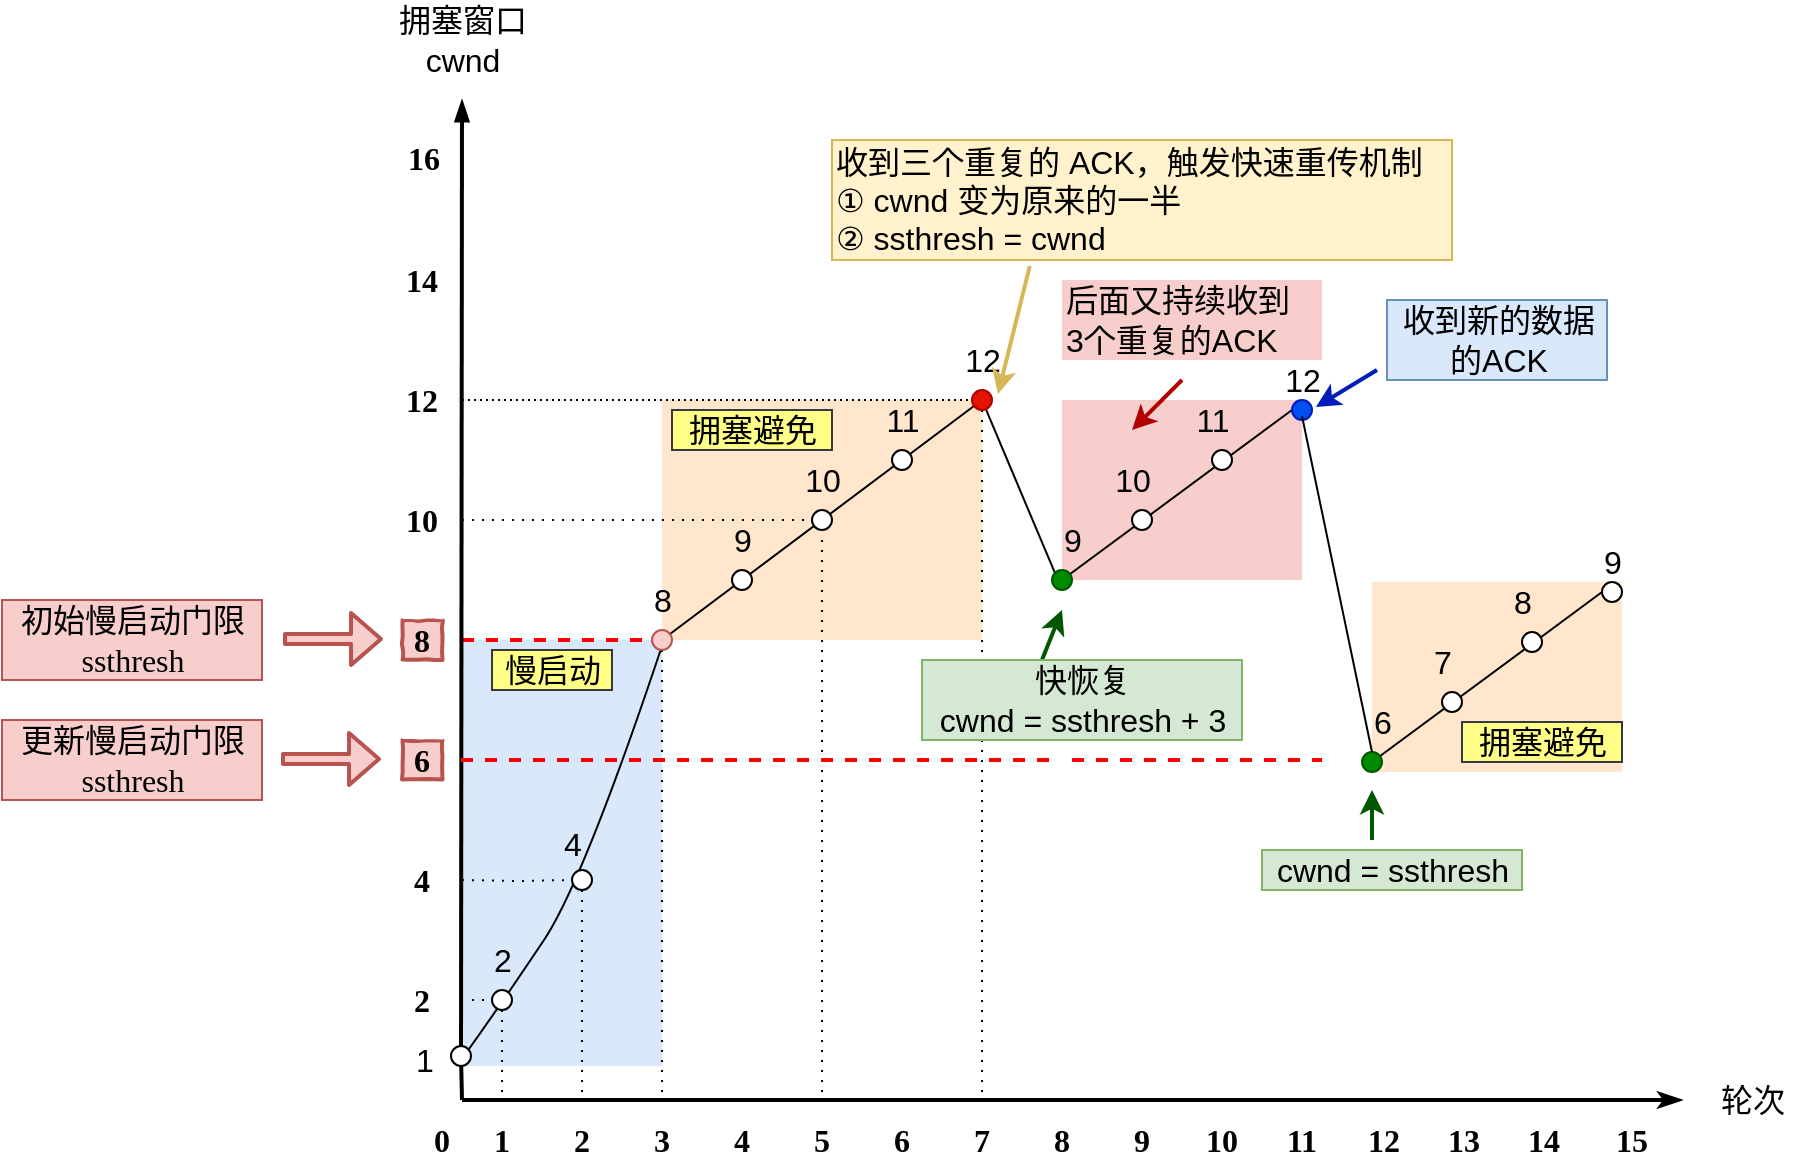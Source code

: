<mxfile version="17.4.0" type="github">
  <diagram id="6HqvTTm0dGGgTfufWupk" name="Page-1">
    <mxGraphModel dx="946" dy="698" grid="1" gridSize="10" guides="1" tooltips="1" connect="1" arrows="1" fold="1" page="1" pageScale="1" pageWidth="827" pageHeight="1169" math="0" shadow="0">
      <root>
        <mxCell id="0" />
        <mxCell id="1" parent="0" />
        <mxCell id="njbkgpjHh8RtpAubl-bF-1" value="" style="rounded=0;whiteSpace=wrap;html=1;strokeColor=none;strokeWidth=2;fillColor=#f8cecc;fontFamily=Comic Sans MS;fontSize=16;" vertex="1" parent="1">
          <mxGeometry x="980" y="1090" width="120" height="90" as="geometry" />
        </mxCell>
        <mxCell id="njbkgpjHh8RtpAubl-bF-2" value="" style="endArrow=none;html=1;fontSize=16;entryX=0.5;entryY=1;entryDx=0;entryDy=0;" edge="1" parent="1" target="njbkgpjHh8RtpAubl-bF-80">
          <mxGeometry width="50" height="50" relative="1" as="geometry">
            <mxPoint x="980" y="1180" as="sourcePoint" />
            <mxPoint x="1030" y="1130" as="targetPoint" />
          </mxGeometry>
        </mxCell>
        <mxCell id="njbkgpjHh8RtpAubl-bF-3" value="" style="rounded=0;whiteSpace=wrap;html=1;strokeColor=none;strokeWidth=2;fillColor=#ffe6cc;fontFamily=Comic Sans MS;fontSize=16;" vertex="1" parent="1">
          <mxGeometry x="780" y="1090" width="160" height="120" as="geometry" />
        </mxCell>
        <mxCell id="njbkgpjHh8RtpAubl-bF-4" value="" style="rounded=0;whiteSpace=wrap;html=1;strokeColor=none;strokeWidth=2;fillColor=#dae8fc;fontFamily=Comic Sans MS;fontSize=16;" vertex="1" parent="1">
          <mxGeometry x="680" y="1210" width="100" height="213" as="geometry" />
        </mxCell>
        <mxCell id="njbkgpjHh8RtpAubl-bF-5" style="edgeStyle=orthogonalEdgeStyle;rounded=0;orthogonalLoop=1;jettySize=auto;html=0;endArrow=none;endFill=0;strokeWidth=2;fontFamily=Comic Sans MS;fontSize=16;fontColor=#FF0000;dashed=1;strokeColor=#FF0000;" edge="1" parent="1">
          <mxGeometry relative="1" as="geometry">
            <mxPoint x="780" y="1210" as="targetPoint" />
            <mxPoint x="680" y="1210" as="sourcePoint" />
          </mxGeometry>
        </mxCell>
        <mxCell id="njbkgpjHh8RtpAubl-bF-6" value="" style="curved=1;endArrow=none;html=1;strokeWidth=1;fontSize=16;fontColor=#000000;endFill=0;" edge="1" parent="1">
          <mxGeometry width="50" height="50" relative="1" as="geometry">
            <mxPoint x="681" y="1418" as="sourcePoint" />
            <mxPoint x="781" y="1210" as="targetPoint" />
            <Array as="points">
              <mxPoint x="701" y="1390" />
              <mxPoint x="741" y="1330" />
            </Array>
          </mxGeometry>
        </mxCell>
        <mxCell id="njbkgpjHh8RtpAubl-bF-7" value="1" style="html=1;whiteSpace=wrap;comic=1;strokeWidth=2;fontFamily=Comic Sans MS;fontStyle=1;fontSize=16;fontColor=#000000;strokeColor=none;" vertex="1" parent="1">
          <mxGeometry x="680" y="1450" width="40" height="20" as="geometry" />
        </mxCell>
        <mxCell id="njbkgpjHh8RtpAubl-bF-8" value="0" style="html=1;whiteSpace=wrap;comic=1;strokeWidth=2;fontFamily=Comic Sans MS;fontStyle=1;fontSize=16;fontColor=#000000;strokeColor=none;" vertex="1" parent="1">
          <mxGeometry x="660" y="1450" width="20" height="20" as="geometry" />
        </mxCell>
        <mxCell id="njbkgpjHh8RtpAubl-bF-9" value="2" style="html=1;whiteSpace=wrap;comic=1;strokeWidth=2;fontFamily=Comic Sans MS;fontStyle=1;fontSize=16;fontColor=#000000;strokeColor=none;" vertex="1" parent="1">
          <mxGeometry x="720" y="1450" width="40" height="20" as="geometry" />
        </mxCell>
        <mxCell id="njbkgpjHh8RtpAubl-bF-10" value="3" style="html=1;whiteSpace=wrap;comic=1;strokeWidth=2;fontFamily=Comic Sans MS;fontStyle=1;fontSize=16;fontColor=#000000;strokeColor=none;" vertex="1" parent="1">
          <mxGeometry x="760" y="1450" width="40" height="20" as="geometry" />
        </mxCell>
        <mxCell id="njbkgpjHh8RtpAubl-bF-11" value="4" style="html=1;whiteSpace=wrap;comic=1;strokeWidth=2;fontFamily=Comic Sans MS;fontStyle=1;fontSize=16;fontColor=#000000;strokeColor=none;" vertex="1" parent="1">
          <mxGeometry x="800" y="1450" width="40" height="20" as="geometry" />
        </mxCell>
        <mxCell id="njbkgpjHh8RtpAubl-bF-12" value="5" style="html=1;whiteSpace=wrap;comic=1;strokeWidth=2;fontFamily=Comic Sans MS;fontStyle=1;fontSize=16;fontColor=#000000;strokeColor=none;" vertex="1" parent="1">
          <mxGeometry x="840" y="1450" width="40" height="20" as="geometry" />
        </mxCell>
        <mxCell id="njbkgpjHh8RtpAubl-bF-13" value="6" style="html=1;whiteSpace=wrap;comic=1;strokeWidth=2;fontFamily=Comic Sans MS;fontStyle=1;fontSize=16;fontColor=#000000;strokeColor=none;" vertex="1" parent="1">
          <mxGeometry x="880" y="1450" width="40" height="20" as="geometry" />
        </mxCell>
        <mxCell id="njbkgpjHh8RtpAubl-bF-14" value="" style="html=1;whiteSpace=wrap;comic=1;strokeWidth=2;fontFamily=Comic Sans MS;fontStyle=1;fontSize=16;rotation=90;horizontal=0;verticalAlign=middle;strokeColor=none;fillColor=#ffffff;" vertex="1" parent="1">
          <mxGeometry x="641" y="1350" width="39" height="20" as="geometry" />
        </mxCell>
        <mxCell id="njbkgpjHh8RtpAubl-bF-15" value="" style="endArrow=classicThin;html=1;strokeWidth=2;endFill=1;" edge="1" parent="1">
          <mxGeometry width="50" height="50" relative="1" as="geometry">
            <mxPoint x="680" y="1440" as="sourcePoint" />
            <mxPoint x="1290" y="1440" as="targetPoint" />
          </mxGeometry>
        </mxCell>
        <mxCell id="njbkgpjHh8RtpAubl-bF-16" value="" style="endArrow=blockThin;strokeWidth=2;endFill=1;" edge="1" parent="1" source="njbkgpjHh8RtpAubl-bF-33">
          <mxGeometry width="50" height="50" relative="1" as="geometry">
            <mxPoint x="680" y="1440" as="sourcePoint" />
            <mxPoint x="680" y="940" as="targetPoint" />
          </mxGeometry>
        </mxCell>
        <mxCell id="njbkgpjHh8RtpAubl-bF-17" value="&lt;br&gt;" style="ellipse;whiteSpace=wrap;html=1;aspect=fixed;strokeColor=none;fillColor=#ffffff;fontSize=16;fontColor=#000000;" vertex="1" parent="1">
          <mxGeometry x="664.5" y="1415" width="10" height="10" as="geometry" />
        </mxCell>
        <mxCell id="njbkgpjHh8RtpAubl-bF-18" style="edgeStyle=orthogonalEdgeStyle;rounded=0;orthogonalLoop=1;jettySize=auto;html=0;endArrow=none;endFill=0;strokeWidth=1;fontSize=16;fontColor=#000000;dashed=1;dashPattern=1 4;" edge="1" parent="1">
          <mxGeometry relative="1" as="geometry">
            <mxPoint x="696" y="1390" as="sourcePoint" />
            <mxPoint x="681" y="1390" as="targetPoint" />
          </mxGeometry>
        </mxCell>
        <mxCell id="njbkgpjHh8RtpAubl-bF-19" style="edgeStyle=orthogonalEdgeStyle;rounded=0;orthogonalLoop=1;jettySize=auto;html=0;endArrow=none;endFill=0;strokeWidth=1;fontSize=16;fontColor=#000000;dashed=1;dashPattern=1 4;" edge="1" parent="1" source="njbkgpjHh8RtpAubl-bF-20">
          <mxGeometry relative="1" as="geometry">
            <mxPoint x="700" y="1440" as="targetPoint" />
          </mxGeometry>
        </mxCell>
        <mxCell id="njbkgpjHh8RtpAubl-bF-20" value="&lt;br&gt;" style="ellipse;whiteSpace=wrap;html=1;aspect=fixed;strokeColor=#000000;fillColor=#ffffff;fontSize=16;fontColor=#000000;" vertex="1" parent="1">
          <mxGeometry x="695" y="1385" width="10" height="10" as="geometry" />
        </mxCell>
        <mxCell id="njbkgpjHh8RtpAubl-bF-21" value="2" style="html=1;whiteSpace=wrap;comic=1;strokeWidth=2;fontFamily=Comic Sans MS;fontStyle=1;fontSize=16;rotation=90;horizontal=0;verticalAlign=middle;strokeColor=none;fillColor=#ffffff;" vertex="1" parent="1">
          <mxGeometry x="650.5" y="1380" width="19.5" height="20" as="geometry" />
        </mxCell>
        <mxCell id="njbkgpjHh8RtpAubl-bF-22" value="" style="html=1;whiteSpace=wrap;comic=1;strokeWidth=2;fontFamily=Comic Sans MS;fontStyle=1;fontSize=16;rotation=90;horizontal=0;verticalAlign=middle;strokeColor=none;fillColor=#ffffff;" vertex="1" parent="1">
          <mxGeometry x="640.75" y="1410" width="39" height="20" as="geometry" />
        </mxCell>
        <mxCell id="njbkgpjHh8RtpAubl-bF-23" style="edgeStyle=orthogonalEdgeStyle;rounded=0;orthogonalLoop=1;jettySize=auto;html=0;entryX=0;entryY=0.5;entryDx=0;entryDy=0;endArrow=none;endFill=0;strokeWidth=1;fontSize=16;fontColor=#000000;dashed=1;dashPattern=1 4;" edge="1" parent="1" target="njbkgpjHh8RtpAubl-bF-36">
          <mxGeometry relative="1" as="geometry">
            <mxPoint x="680" y="1330" as="sourcePoint" />
          </mxGeometry>
        </mxCell>
        <mxCell id="njbkgpjHh8RtpAubl-bF-24" value="4" style="html=1;whiteSpace=wrap;comic=1;strokeWidth=2;fontFamily=Comic Sans MS;fontStyle=1;fontSize=16;rotation=90;horizontal=0;verticalAlign=middle;strokeColor=none;fillColor=#ffffff;" vertex="1" parent="1">
          <mxGeometry x="650.5" y="1320" width="19.5" height="20" as="geometry" />
        </mxCell>
        <mxCell id="njbkgpjHh8RtpAubl-bF-25" value="" style="html=1;whiteSpace=wrap;comic=1;strokeWidth=2;fontFamily=Comic Sans MS;fontStyle=1;fontSize=16;rotation=90;horizontal=0;verticalAlign=middle;strokeColor=none;fillColor=#ffffff;" vertex="1" parent="1">
          <mxGeometry x="641" y="1290" width="39" height="20" as="geometry" />
        </mxCell>
        <mxCell id="njbkgpjHh8RtpAubl-bF-26" value="6" style="html=1;whiteSpace=wrap;comic=1;strokeWidth=2;fontFamily=Comic Sans MS;fontStyle=1;fontSize=16;rotation=90;horizontal=0;verticalAlign=middle;strokeColor=#b85450;fillColor=#f8cecc;" vertex="1" parent="1">
          <mxGeometry x="650.5" y="1260" width="19.5" height="20" as="geometry" />
        </mxCell>
        <mxCell id="njbkgpjHh8RtpAubl-bF-27" value="" style="html=1;whiteSpace=wrap;comic=1;strokeWidth=2;fontFamily=Comic Sans MS;fontStyle=1;fontSize=16;rotation=90;horizontal=0;verticalAlign=middle;strokeColor=none;fillColor=#ffffff;" vertex="1" parent="1">
          <mxGeometry x="641" y="1230" width="39" height="20" as="geometry" />
        </mxCell>
        <mxCell id="njbkgpjHh8RtpAubl-bF-28" value="8" style="html=1;whiteSpace=wrap;comic=1;strokeWidth=2;fontFamily=Comic Sans MS;fontStyle=1;fontSize=16;rotation=90;horizontal=0;verticalAlign=middle;strokeColor=#b85450;fillColor=#f8cecc;" vertex="1" parent="1">
          <mxGeometry x="650.5" y="1200" width="19.5" height="20" as="geometry" />
        </mxCell>
        <mxCell id="njbkgpjHh8RtpAubl-bF-29" value="" style="html=1;whiteSpace=wrap;comic=1;strokeWidth=2;fontFamily=Comic Sans MS;fontStyle=1;fontSize=16;rotation=90;horizontal=0;verticalAlign=middle;strokeColor=none;fillColor=#ffffff;" vertex="1" parent="1">
          <mxGeometry x="640.75" y="1170" width="39" height="20" as="geometry" />
        </mxCell>
        <mxCell id="njbkgpjHh8RtpAubl-bF-30" style="edgeStyle=none;rounded=0;orthogonalLoop=1;jettySize=auto;html=0;entryX=0;entryY=0.5;entryDx=0;entryDy=0;labelBackgroundColor=#ffffff;endArrow=none;endFill=0;strokeColor=#000000;strokeWidth=1;fontFamily=Helvetica;fontSize=16;fontColor=#000000;dashed=1;dashPattern=1 4;" edge="1" parent="1" target="njbkgpjHh8RtpAubl-bF-60">
          <mxGeometry relative="1" as="geometry">
            <mxPoint x="680" y="1150" as="sourcePoint" />
          </mxGeometry>
        </mxCell>
        <mxCell id="njbkgpjHh8RtpAubl-bF-31" value="10" style="html=1;whiteSpace=wrap;comic=1;strokeWidth=2;fontFamily=Comic Sans MS;fontStyle=1;fontSize=16;rotation=90;horizontal=0;verticalAlign=middle;strokeColor=none;fillColor=#ffffff;" vertex="1" parent="1">
          <mxGeometry x="650.25" y="1140" width="19.5" height="20" as="geometry" />
        </mxCell>
        <mxCell id="njbkgpjHh8RtpAubl-bF-32" value="" style="html=1;whiteSpace=wrap;comic=1;strokeWidth=2;fontFamily=Comic Sans MS;fontStyle=1;fontSize=16;rotation=90;horizontal=0;verticalAlign=middle;strokeColor=none;fillColor=#ffffff;" vertex="1" parent="1">
          <mxGeometry x="640.75" y="1110" width="39" height="20" as="geometry" />
        </mxCell>
        <mxCell id="njbkgpjHh8RtpAubl-bF-33" value="" style="ellipse;whiteSpace=wrap;html=1;aspect=fixed;strokeColor=#000000;fillColor=#ffffff;fontSize=16;fontColor=#000000;direction=south;" vertex="1" parent="1">
          <mxGeometry x="674.5" y="1413" width="10" height="10" as="geometry" />
        </mxCell>
        <mxCell id="njbkgpjHh8RtpAubl-bF-34" value="" style="endArrow=none;strokeWidth=2;endFill=0;" edge="1" parent="1" target="njbkgpjHh8RtpAubl-bF-33">
          <mxGeometry width="50" height="50" relative="1" as="geometry">
            <mxPoint x="680" y="1440" as="sourcePoint" />
            <mxPoint x="680" y="1000" as="targetPoint" />
          </mxGeometry>
        </mxCell>
        <mxCell id="njbkgpjHh8RtpAubl-bF-35" style="edgeStyle=orthogonalEdgeStyle;rounded=0;orthogonalLoop=1;jettySize=auto;html=0;endArrow=none;endFill=0;strokeWidth=1;fontSize=16;fontColor=#000000;dashed=1;dashPattern=1 4;" edge="1" parent="1" source="njbkgpjHh8RtpAubl-bF-36">
          <mxGeometry relative="1" as="geometry">
            <mxPoint x="740" y="1440" as="targetPoint" />
          </mxGeometry>
        </mxCell>
        <mxCell id="njbkgpjHh8RtpAubl-bF-36" value="&lt;br&gt;" style="ellipse;whiteSpace=wrap;html=1;aspect=fixed;strokeColor=#000000;fillColor=#ffffff;fontSize=16;fontColor=#000000;" vertex="1" parent="1">
          <mxGeometry x="735" y="1325" width="10" height="10" as="geometry" />
        </mxCell>
        <mxCell id="njbkgpjHh8RtpAubl-bF-37" style="edgeStyle=orthogonalEdgeStyle;rounded=0;orthogonalLoop=1;jettySize=auto;html=0;endArrow=none;endFill=0;strokeWidth=1;fontSize=16;fontColor=#000000;dashed=1;dashPattern=1 4;" edge="1" parent="1" source="njbkgpjHh8RtpAubl-bF-39">
          <mxGeometry relative="1" as="geometry">
            <mxPoint x="780" y="1440" as="targetPoint" />
          </mxGeometry>
        </mxCell>
        <mxCell id="njbkgpjHh8RtpAubl-bF-38" style="rounded=0;orthogonalLoop=1;jettySize=auto;html=0;endArrow=none;endFill=0;strokeColor=#000000;strokeWidth=1;fontFamily=Comic Sans MS;fontSize=16;fontColor=#000000;labelBackgroundColor=#ffffff;" edge="1" parent="1" source="njbkgpjHh8RtpAubl-bF-39">
          <mxGeometry relative="1" as="geometry">
            <mxPoint x="940" y="1090" as="targetPoint" />
          </mxGeometry>
        </mxCell>
        <mxCell id="njbkgpjHh8RtpAubl-bF-39" value="&lt;br&gt;" style="ellipse;whiteSpace=wrap;html=1;aspect=fixed;strokeColor=#b85450;fillColor=#f8cecc;fontSize=16;" vertex="1" parent="1">
          <mxGeometry x="775" y="1205" width="10" height="10" as="geometry" />
        </mxCell>
        <mxCell id="njbkgpjHh8RtpAubl-bF-40" value="1" style="text;html=1;align=center;verticalAlign=middle;resizable=0;points=[];autosize=1;fontSize=16;fontColor=#000000;" vertex="1" parent="1">
          <mxGeometry x="650.5" y="1410" width="20" height="20" as="geometry" />
        </mxCell>
        <mxCell id="njbkgpjHh8RtpAubl-bF-41" value="2" style="text;html=1;align=center;verticalAlign=middle;resizable=0;points=[];autosize=1;fontSize=16;fontColor=#000000;" vertex="1" parent="1">
          <mxGeometry x="690" y="1360" width="20" height="20" as="geometry" />
        </mxCell>
        <mxCell id="njbkgpjHh8RtpAubl-bF-42" value="4" style="text;html=1;align=center;verticalAlign=middle;resizable=0;points=[];autosize=1;fontSize=16;fontColor=#000000;" vertex="1" parent="1">
          <mxGeometry x="725" y="1302" width="20" height="20" as="geometry" />
        </mxCell>
        <mxCell id="njbkgpjHh8RtpAubl-bF-43" value="8" style="text;html=1;align=center;verticalAlign=middle;resizable=0;points=[];autosize=1;fontSize=16;fontColor=#000000;" vertex="1" parent="1">
          <mxGeometry x="770" y="1180" width="20" height="20" as="geometry" />
        </mxCell>
        <mxCell id="njbkgpjHh8RtpAubl-bF-44" value="拥塞窗口&lt;br&gt;cwnd" style="text;html=1;align=center;verticalAlign=middle;resizable=0;points=[];autosize=1;fontSize=16;fontColor=#000000;" vertex="1" parent="1">
          <mxGeometry x="639.5" y="890" width="80" height="40" as="geometry" />
        </mxCell>
        <mxCell id="njbkgpjHh8RtpAubl-bF-45" value="慢启动" style="text;html=1;align=center;verticalAlign=middle;resizable=0;points=[];autosize=1;fontSize=16;fillColor=#ffff88;strokeColor=#36393d;" vertex="1" parent="1">
          <mxGeometry x="695" y="1215" width="60" height="20" as="geometry" />
        </mxCell>
        <mxCell id="njbkgpjHh8RtpAubl-bF-46" value="轮次" style="text;html=1;align=center;verticalAlign=middle;resizable=0;points=[];autosize=1;fontSize=16;fontColor=#000000;" vertex="1" parent="1">
          <mxGeometry x="1300" y="1430" width="50" height="20" as="geometry" />
        </mxCell>
        <mxCell id="njbkgpjHh8RtpAubl-bF-47" value="初始慢启动门限 &lt;br&gt;ssthresh" style="text;html=1;align=center;verticalAlign=middle;resizable=0;points=[];autosize=1;fontSize=16;fontFamily=Comic Sans MS;fillColor=#f8cecc;strokeColor=#b85450;" vertex="1" parent="1">
          <mxGeometry x="450" y="1190" width="130" height="40" as="geometry" />
        </mxCell>
        <mxCell id="njbkgpjHh8RtpAubl-bF-48" value="" style="shape=flexArrow;endArrow=classic;html=1;strokeColor=#b85450;strokeWidth=2;fontFamily=Comic Sans MS;fontSize=16;fontColor=#FF0000;width=4;endSize=4.33;endWidth=19;fillColor=#f8cecc;" edge="1" parent="1">
          <mxGeometry width="50" height="50" relative="1" as="geometry">
            <mxPoint x="590.5" y="1209.5" as="sourcePoint" />
            <mxPoint x="640.5" y="1209.5" as="targetPoint" />
          </mxGeometry>
        </mxCell>
        <mxCell id="njbkgpjHh8RtpAubl-bF-49" value="7" style="html=1;whiteSpace=wrap;comic=1;strokeWidth=2;fontFamily=Comic Sans MS;fontStyle=1;fontSize=16;fontColor=#000000;strokeColor=none;" vertex="1" parent="1">
          <mxGeometry x="920" y="1450" width="40" height="20" as="geometry" />
        </mxCell>
        <mxCell id="njbkgpjHh8RtpAubl-bF-50" value="8" style="html=1;whiteSpace=wrap;comic=1;strokeWidth=2;fontFamily=Comic Sans MS;fontStyle=1;fontSize=16;fontColor=#000000;strokeColor=none;" vertex="1" parent="1">
          <mxGeometry x="960" y="1450" width="40" height="20" as="geometry" />
        </mxCell>
        <mxCell id="njbkgpjHh8RtpAubl-bF-51" value="9" style="html=1;whiteSpace=wrap;comic=1;strokeWidth=2;fontFamily=Comic Sans MS;fontStyle=1;fontSize=16;fontColor=#000000;strokeColor=none;" vertex="1" parent="1">
          <mxGeometry x="1000" y="1450" width="40" height="20" as="geometry" />
        </mxCell>
        <mxCell id="njbkgpjHh8RtpAubl-bF-52" style="edgeStyle=none;rounded=0;orthogonalLoop=1;jettySize=auto;html=0;entryX=0;entryY=0.5;entryDx=0;entryDy=0;labelBackgroundColor=#ffffff;endArrow=none;endFill=0;strokeColor=#000000;strokeWidth=1;fontFamily=Helvetica;fontSize=16;fontColor=#000000;dashed=1;dashPattern=1 2;" edge="1" parent="1" target="njbkgpjHh8RtpAubl-bF-64">
          <mxGeometry relative="1" as="geometry">
            <mxPoint x="680" y="1090" as="sourcePoint" />
          </mxGeometry>
        </mxCell>
        <mxCell id="njbkgpjHh8RtpAubl-bF-53" value="12" style="html=1;whiteSpace=wrap;comic=1;strokeWidth=2;fontFamily=Comic Sans MS;fontStyle=1;fontSize=16;rotation=90;horizontal=0;verticalAlign=middle;strokeColor=none;fillColor=#ffffff;" vertex="1" parent="1">
          <mxGeometry x="650" y="1080" width="19.5" height="20" as="geometry" />
        </mxCell>
        <mxCell id="njbkgpjHh8RtpAubl-bF-54" value="" style="html=1;whiteSpace=wrap;comic=1;strokeWidth=2;fontFamily=Comic Sans MS;fontStyle=1;fontSize=16;rotation=90;horizontal=0;verticalAlign=middle;strokeColor=none;fillColor=#ffffff;" vertex="1" parent="1">
          <mxGeometry x="640.5" y="1050" width="39" height="20" as="geometry" />
        </mxCell>
        <mxCell id="njbkgpjHh8RtpAubl-bF-55" value="14" style="html=1;whiteSpace=wrap;comic=1;strokeWidth=2;fontFamily=Comic Sans MS;fontStyle=1;fontSize=16;rotation=90;horizontal=0;verticalAlign=middle;strokeColor=none;fillColor=#ffffff;" vertex="1" parent="1">
          <mxGeometry x="650.5" y="1020" width="19.5" height="20" as="geometry" />
        </mxCell>
        <mxCell id="njbkgpjHh8RtpAubl-bF-56" value="" style="html=1;whiteSpace=wrap;comic=1;strokeWidth=2;fontFamily=Comic Sans MS;fontStyle=1;fontSize=16;rotation=90;horizontal=0;verticalAlign=middle;strokeColor=none;fillColor=#ffffff;" vertex="1" parent="1">
          <mxGeometry x="641" y="990" width="39" height="20" as="geometry" />
        </mxCell>
        <mxCell id="njbkgpjHh8RtpAubl-bF-57" value="16" style="html=1;whiteSpace=wrap;comic=1;strokeWidth=2;fontFamily=Comic Sans MS;fontStyle=1;fontSize=16;rotation=90;horizontal=0;verticalAlign=middle;strokeColor=none;fillColor=#ffffff;" vertex="1" parent="1">
          <mxGeometry x="650.75" y="959" width="19.5" height="20" as="geometry" />
        </mxCell>
        <mxCell id="njbkgpjHh8RtpAubl-bF-58" value="&lt;br&gt;" style="ellipse;whiteSpace=wrap;html=1;aspect=fixed;strokeColor=#000000;fillColor=#ffffff;fontSize=16;fontColor=#000000;" vertex="1" parent="1">
          <mxGeometry x="815" y="1175" width="10" height="10" as="geometry" />
        </mxCell>
        <mxCell id="njbkgpjHh8RtpAubl-bF-59" style="edgeStyle=none;rounded=0;orthogonalLoop=1;jettySize=auto;html=0;labelBackgroundColor=#ffffff;endArrow=none;endFill=0;strokeColor=#000000;strokeWidth=1;fontFamily=Helvetica;fontSize=16;fontColor=#000000;dashed=1;dashPattern=1 4;" edge="1" parent="1">
          <mxGeometry relative="1" as="geometry">
            <mxPoint x="860" y="1440" as="targetPoint" />
            <mxPoint x="860" y="1160" as="sourcePoint" />
          </mxGeometry>
        </mxCell>
        <mxCell id="njbkgpjHh8RtpAubl-bF-60" value="&lt;br&gt;" style="ellipse;whiteSpace=wrap;html=1;aspect=fixed;strokeColor=#000000;fillColor=#ffffff;fontSize=16;fontColor=#000000;" vertex="1" parent="1">
          <mxGeometry x="855" y="1145" width="10" height="10" as="geometry" />
        </mxCell>
        <mxCell id="njbkgpjHh8RtpAubl-bF-61" value="&lt;br&gt;" style="ellipse;whiteSpace=wrap;html=1;aspect=fixed;strokeColor=#000000;fillColor=#ffffff;fontSize=16;fontColor=#000000;" vertex="1" parent="1">
          <mxGeometry x="895" y="1115" width="10" height="10" as="geometry" />
        </mxCell>
        <mxCell id="njbkgpjHh8RtpAubl-bF-62" style="edgeStyle=none;rounded=0;orthogonalLoop=1;jettySize=auto;html=0;labelBackgroundColor=#ffffff;endArrow=none;endFill=0;strokeColor=#000000;strokeWidth=1;fontFamily=Helvetica;fontSize=16;fontColor=#000000;dashed=1;dashPattern=1 4;" edge="1" parent="1" source="njbkgpjHh8RtpAubl-bF-64">
          <mxGeometry relative="1" as="geometry">
            <mxPoint x="940" y="1440" as="targetPoint" />
          </mxGeometry>
        </mxCell>
        <mxCell id="njbkgpjHh8RtpAubl-bF-63" style="edgeStyle=none;rounded=0;orthogonalLoop=1;jettySize=auto;html=1;entryX=0;entryY=1;entryDx=0;entryDy=0;endArrow=none;endFill=0;" edge="1" parent="1" source="njbkgpjHh8RtpAubl-bF-64" target="njbkgpjHh8RtpAubl-bF-77">
          <mxGeometry relative="1" as="geometry" />
        </mxCell>
        <mxCell id="njbkgpjHh8RtpAubl-bF-64" value="&lt;br&gt;" style="ellipse;whiteSpace=wrap;html=1;aspect=fixed;strokeColor=#B20000;fillColor=#e51400;fontSize=16;fontColor=#ffffff;" vertex="1" parent="1">
          <mxGeometry x="935" y="1085" width="10" height="10" as="geometry" />
        </mxCell>
        <mxCell id="njbkgpjHh8RtpAubl-bF-65" value="9" style="text;html=1;align=center;verticalAlign=middle;resizable=0;points=[];autosize=1;fontSize=16;fontFamily=Helvetica;fontColor=#000000;" vertex="1" parent="1">
          <mxGeometry x="810" y="1150" width="20" height="20" as="geometry" />
        </mxCell>
        <mxCell id="njbkgpjHh8RtpAubl-bF-66" value="10" style="text;html=1;align=center;verticalAlign=middle;resizable=0;points=[];autosize=1;fontSize=16;fontFamily=Helvetica;fontColor=#000000;" vertex="1" parent="1">
          <mxGeometry x="845" y="1120" width="30" height="20" as="geometry" />
        </mxCell>
        <mxCell id="njbkgpjHh8RtpAubl-bF-67" value="11" style="text;html=1;align=center;verticalAlign=middle;resizable=0;points=[];autosize=1;fontSize=16;fontFamily=Helvetica;fontColor=#000000;" vertex="1" parent="1">
          <mxGeometry x="885" y="1090" width="30" height="20" as="geometry" />
        </mxCell>
        <mxCell id="njbkgpjHh8RtpAubl-bF-68" value="12" style="text;html=1;align=center;verticalAlign=middle;resizable=0;points=[];autosize=1;fontSize=16;fontFamily=Helvetica;fontColor=#000000;" vertex="1" parent="1">
          <mxGeometry x="925" y="1060" width="30" height="20" as="geometry" />
        </mxCell>
        <mxCell id="njbkgpjHh8RtpAubl-bF-69" value="拥塞避免" style="text;html=1;align=center;verticalAlign=middle;resizable=0;points=[];autosize=1;fontSize=16;fillColor=#ffff88;strokeColor=#36393d;" vertex="1" parent="1">
          <mxGeometry x="785" y="1095" width="80" height="20" as="geometry" />
        </mxCell>
        <mxCell id="njbkgpjHh8RtpAubl-bF-70" value="" style="endArrow=classic;html=1;labelBackgroundColor=#ffffff;strokeColor=#d6b656;strokeWidth=2;fontFamily=Helvetica;fontSize=16;fontColor=#000000;fillColor=#fff2cc;exitX=0.319;exitY=1.05;exitDx=0;exitDy=0;exitPerimeter=0;" edge="1" parent="1" source="njbkgpjHh8RtpAubl-bF-71">
          <mxGeometry width="50" height="50" relative="1" as="geometry">
            <mxPoint x="978" y="1057" as="sourcePoint" />
            <mxPoint x="948" y="1087" as="targetPoint" />
          </mxGeometry>
        </mxCell>
        <mxCell id="njbkgpjHh8RtpAubl-bF-71" value="收到三个重复的 ACK，触发快速重传机制&lt;br&gt;① cwnd 变为原来的一半&lt;br&gt;② ssthresh = cwnd&amp;nbsp;" style="text;html=1;align=left;verticalAlign=middle;resizable=0;points=[];autosize=1;fontSize=16;fontFamily=Helvetica;fillColor=#fff2cc;strokeColor=#d6b656;" vertex="1" parent="1">
          <mxGeometry x="865" y="960" width="310" height="60" as="geometry" />
        </mxCell>
        <mxCell id="njbkgpjHh8RtpAubl-bF-72" value="更新慢启动门限 &lt;br&gt;ssthresh" style="text;html=1;align=center;verticalAlign=middle;resizable=0;points=[];autosize=1;fontSize=16;fontFamily=Comic Sans MS;fillColor=#f8cecc;strokeColor=#b85450;" vertex="1" parent="1">
          <mxGeometry x="450" y="1250" width="130" height="40" as="geometry" />
        </mxCell>
        <mxCell id="njbkgpjHh8RtpAubl-bF-73" value="" style="shape=flexArrow;endArrow=classic;html=1;strokeColor=#b85450;strokeWidth=2;fontFamily=Comic Sans MS;fontSize=16;fontColor=#FF0000;width=4;endSize=4.33;endWidth=19;fillColor=#f8cecc;" edge="1" parent="1">
          <mxGeometry width="50" height="50" relative="1" as="geometry">
            <mxPoint x="589.5" y="1269.5" as="sourcePoint" />
            <mxPoint x="639.5" y="1269.5" as="targetPoint" />
          </mxGeometry>
        </mxCell>
        <mxCell id="njbkgpjHh8RtpAubl-bF-74" value="10" style="html=1;whiteSpace=wrap;comic=1;strokeWidth=2;fontFamily=Comic Sans MS;fontStyle=1;fontSize=16;fontColor=#000000;strokeColor=none;" vertex="1" parent="1">
          <mxGeometry x="1040" y="1450" width="40" height="20" as="geometry" />
        </mxCell>
        <mxCell id="njbkgpjHh8RtpAubl-bF-75" value="" style="endArrow=none;dashed=1;html=1;labelBackgroundColor=#ffffff;strokeColor=#FF0000;strokeWidth=2;fontFamily=Helvetica;fontSize=16;fontColor=#000000;fillColor=#f8cecc;" edge="1" parent="1">
          <mxGeometry width="50" height="50" relative="1" as="geometry">
            <mxPoint x="985" y="1270" as="sourcePoint" />
            <mxPoint x="1110" y="1270" as="targetPoint" />
          </mxGeometry>
        </mxCell>
        <mxCell id="njbkgpjHh8RtpAubl-bF-76" value="" style="endArrow=none;dashed=1;html=1;labelBackgroundColor=#ffffff;strokeColor=#FF0000;strokeWidth=2;fontFamily=Helvetica;fontSize=16;fontColor=#000000;fillColor=#f8cecc;" edge="1" parent="1">
          <mxGeometry width="50" height="50" relative="1" as="geometry">
            <mxPoint x="679.5" y="1270" as="sourcePoint" />
            <mxPoint x="975" y="1270" as="targetPoint" />
          </mxGeometry>
        </mxCell>
        <mxCell id="njbkgpjHh8RtpAubl-bF-77" value="" style="ellipse;whiteSpace=wrap;html=1;aspect=fixed;strokeColor=#005700;fillColor=#008a00;fontSize=16;fontColor=#ffffff;direction=south;" vertex="1" parent="1">
          <mxGeometry x="975" y="1175" width="10" height="10" as="geometry" />
        </mxCell>
        <mxCell id="njbkgpjHh8RtpAubl-bF-78" value="" style="ellipse;whiteSpace=wrap;html=1;aspect=fixed;strokeColor=#000000;fillColor=#ffffff;fontSize=16;fontColor=#000000;direction=south;" vertex="1" parent="1">
          <mxGeometry x="1015" y="1145" width="10" height="10" as="geometry" />
        </mxCell>
        <mxCell id="njbkgpjHh8RtpAubl-bF-79" value="11" style="html=1;whiteSpace=wrap;comic=1;strokeWidth=2;fontFamily=Comic Sans MS;fontStyle=1;fontSize=16;fontColor=#000000;strokeColor=none;" vertex="1" parent="1">
          <mxGeometry x="1080" y="1450" width="40" height="20" as="geometry" />
        </mxCell>
        <mxCell id="njbkgpjHh8RtpAubl-bF-80" value="" style="ellipse;whiteSpace=wrap;html=1;aspect=fixed;strokeColor=#001DBC;fillColor=#0050ef;fontSize=16;direction=south;fontColor=#ffffff;" vertex="1" parent="1">
          <mxGeometry x="1095" y="1090" width="10" height="10" as="geometry" />
        </mxCell>
        <mxCell id="njbkgpjHh8RtpAubl-bF-81" value="10" style="text;html=1;align=center;verticalAlign=middle;resizable=0;points=[];autosize=1;fontSize=16;" vertex="1" parent="1">
          <mxGeometry x="1000" y="1120" width="30" height="20" as="geometry" />
        </mxCell>
        <mxCell id="njbkgpjHh8RtpAubl-bF-82" value="11" style="text;html=1;align=center;verticalAlign=middle;resizable=0;points=[];autosize=1;fontSize=16;" vertex="1" parent="1">
          <mxGeometry x="1040" y="1090" width="30" height="20" as="geometry" />
        </mxCell>
        <mxCell id="njbkgpjHh8RtpAubl-bF-83" value="12" style="text;html=1;align=center;verticalAlign=middle;resizable=0;points=[];autosize=1;fontSize=16;" vertex="1" parent="1">
          <mxGeometry x="1085" y="1070" width="30" height="20" as="geometry" />
        </mxCell>
        <mxCell id="njbkgpjHh8RtpAubl-bF-84" value="" style="ellipse;whiteSpace=wrap;html=1;aspect=fixed;strokeColor=#000000;fillColor=#ffffff;fontSize=16;fontColor=#000000;direction=south;" vertex="1" parent="1">
          <mxGeometry x="1055" y="1115" width="10" height="10" as="geometry" />
        </mxCell>
        <mxCell id="njbkgpjHh8RtpAubl-bF-85" value="9" style="text;html=1;align=center;verticalAlign=middle;resizable=0;points=[];autosize=1;fontSize=16;" vertex="1" parent="1">
          <mxGeometry x="975" y="1150" width="20" height="20" as="geometry" />
        </mxCell>
        <mxCell id="njbkgpjHh8RtpAubl-bF-87" value="" style="endArrow=classic;html=1;fontSize=16;fillColor=#008a00;strokeColor=#005700;strokeWidth=2;" edge="1" parent="1">
          <mxGeometry width="50" height="50" relative="1" as="geometry">
            <mxPoint x="970" y="1220" as="sourcePoint" />
            <mxPoint x="980" y="1195" as="targetPoint" />
          </mxGeometry>
        </mxCell>
        <mxCell id="njbkgpjHh8RtpAubl-bF-88" value="快恢复&lt;br&gt;cwnd = ssthresh + 3" style="text;html=1;align=center;verticalAlign=middle;resizable=0;points=[];autosize=1;fontSize=16;fillColor=#d5e8d4;strokeColor=#82b366;" vertex="1" parent="1">
          <mxGeometry x="910" y="1220" width="160" height="40" as="geometry" />
        </mxCell>
        <mxCell id="njbkgpjHh8RtpAubl-bF-89" value="后面又持续收到&lt;br&gt;3个重复的ACK" style="text;html=1;align=left;verticalAlign=middle;resizable=0;points=[];autosize=1;fontSize=16;fontFamily=Helvetica;fillColor=#f8cecc;strokeColor=none;" vertex="1" parent="1">
          <mxGeometry x="980" y="1030" width="130" height="40" as="geometry" />
        </mxCell>
        <mxCell id="njbkgpjHh8RtpAubl-bF-90" value="" style="endArrow=classic;html=1;labelBackgroundColor=#ffffff;strokeColor=#B20000;strokeWidth=2;fontFamily=Helvetica;fontSize=16;fontColor=#000000;fillColor=#e51400;" edge="1" parent="1">
          <mxGeometry width="50" height="50" relative="1" as="geometry">
            <mxPoint x="1040" y="1080" as="sourcePoint" />
            <mxPoint x="1015" y="1105" as="targetPoint" />
          </mxGeometry>
        </mxCell>
        <mxCell id="njbkgpjHh8RtpAubl-bF-103" value="" style="rounded=0;whiteSpace=wrap;html=1;strokeColor=none;strokeWidth=2;fillColor=#ffe6cc;fontFamily=Comic Sans MS;fontSize=16;" vertex="1" parent="1">
          <mxGeometry x="1135" y="1181" width="125" height="95" as="geometry" />
        </mxCell>
        <mxCell id="njbkgpjHh8RtpAubl-bF-104" value="" style="endArrow=none;html=1;fontSize=16;entryX=0.5;entryY=1;entryDx=0;entryDy=0;" edge="1" parent="1" target="njbkgpjHh8RtpAubl-bF-107">
          <mxGeometry width="50" height="50" relative="1" as="geometry">
            <mxPoint x="1135" y="1271" as="sourcePoint" />
            <mxPoint x="1185" y="1221" as="targetPoint" />
          </mxGeometry>
        </mxCell>
        <mxCell id="njbkgpjHh8RtpAubl-bF-105" value="" style="ellipse;whiteSpace=wrap;html=1;aspect=fixed;strokeColor=#005700;fillColor=#008a00;fontSize=16;fontColor=#ffffff;direction=south;" vertex="1" parent="1">
          <mxGeometry x="1130" y="1266" width="10" height="10" as="geometry" />
        </mxCell>
        <mxCell id="njbkgpjHh8RtpAubl-bF-106" value="" style="ellipse;whiteSpace=wrap;html=1;aspect=fixed;strokeColor=#000000;fillColor=#ffffff;fontSize=16;fontColor=#000000;direction=south;" vertex="1" parent="1">
          <mxGeometry x="1170" y="1236" width="10" height="10" as="geometry" />
        </mxCell>
        <mxCell id="njbkgpjHh8RtpAubl-bF-107" value="" style="ellipse;whiteSpace=wrap;html=1;aspect=fixed;strokeColor=#000000;fillColor=#ffffff;fontSize=16;fontColor=#000000;direction=south;" vertex="1" parent="1">
          <mxGeometry x="1250" y="1181" width="10" height="10" as="geometry" />
        </mxCell>
        <mxCell id="njbkgpjHh8RtpAubl-bF-108" value="7" style="text;html=1;align=center;verticalAlign=middle;resizable=0;points=[];autosize=1;fontSize=16;" vertex="1" parent="1">
          <mxGeometry x="1160" y="1211" width="20" height="20" as="geometry" />
        </mxCell>
        <mxCell id="njbkgpjHh8RtpAubl-bF-109" value="8" style="text;html=1;align=center;verticalAlign=middle;resizable=0;points=[];autosize=1;fontSize=16;" vertex="1" parent="1">
          <mxGeometry x="1200" y="1181" width="20" height="20" as="geometry" />
        </mxCell>
        <mxCell id="njbkgpjHh8RtpAubl-bF-110" value="" style="ellipse;whiteSpace=wrap;html=1;aspect=fixed;strokeColor=#000000;fillColor=#ffffff;fontSize=16;fontColor=#000000;direction=south;" vertex="1" parent="1">
          <mxGeometry x="1210" y="1206" width="10" height="10" as="geometry" />
        </mxCell>
        <mxCell id="njbkgpjHh8RtpAubl-bF-111" value="6" style="text;html=1;align=center;verticalAlign=middle;resizable=0;points=[];autosize=1;fontSize=16;" vertex="1" parent="1">
          <mxGeometry x="1130" y="1241" width="20" height="20" as="geometry" />
        </mxCell>
        <mxCell id="njbkgpjHh8RtpAubl-bF-113" value="9" style="text;html=1;align=center;verticalAlign=middle;resizable=0;points=[];autosize=1;fontSize=16;" vertex="1" parent="1">
          <mxGeometry x="1245" y="1161" width="20" height="20" as="geometry" />
        </mxCell>
        <mxCell id="njbkgpjHh8RtpAubl-bF-114" style="edgeStyle=none;rounded=0;orthogonalLoop=1;jettySize=auto;html=1;entryX=0;entryY=0.5;entryDx=0;entryDy=0;endArrow=none;endFill=0;" edge="1" parent="1" target="njbkgpjHh8RtpAubl-bF-105">
          <mxGeometry relative="1" as="geometry">
            <mxPoint x="1100" y="1098" as="sourcePoint" />
            <mxPoint x="1134.534" y="1180.004" as="targetPoint" />
          </mxGeometry>
        </mxCell>
        <mxCell id="njbkgpjHh8RtpAubl-bF-115" value="" style="endArrow=classic;html=1;labelBackgroundColor=#ffffff;strokeColor=#001DBC;strokeWidth=2;fontFamily=Helvetica;fontSize=16;fontColor=#000000;fillColor=#0050ef;entryX=0.733;entryY=1.175;entryDx=0;entryDy=0;entryPerimeter=0;" edge="1" parent="1" target="njbkgpjHh8RtpAubl-bF-83">
          <mxGeometry width="50" height="50" relative="1" as="geometry">
            <mxPoint x="1137.5" y="1075" as="sourcePoint" />
            <mxPoint x="1110" y="1100" as="targetPoint" />
          </mxGeometry>
        </mxCell>
        <mxCell id="njbkgpjHh8RtpAubl-bF-116" value="收到新的数据&lt;br&gt;的ACK" style="text;html=1;align=center;verticalAlign=middle;resizable=0;points=[];autosize=1;strokeColor=#6c8ebf;fillColor=#dae8fc;fontSize=16;" vertex="1" parent="1">
          <mxGeometry x="1142.5" y="1040" width="110" height="40" as="geometry" />
        </mxCell>
        <mxCell id="njbkgpjHh8RtpAubl-bF-117" value="" style="endArrow=classic;html=1;fontSize=16;fillColor=#008a00;strokeColor=#005700;strokeWidth=2;" edge="1" parent="1">
          <mxGeometry width="50" height="50" relative="1" as="geometry">
            <mxPoint x="1135" y="1310" as="sourcePoint" />
            <mxPoint x="1135" y="1285" as="targetPoint" />
          </mxGeometry>
        </mxCell>
        <mxCell id="njbkgpjHh8RtpAubl-bF-118" value="cwnd = ssthresh" style="text;html=1;align=center;verticalAlign=middle;resizable=0;points=[];autosize=1;fontSize=16;fillColor=#d5e8d4;strokeColor=#82b366;" vertex="1" parent="1">
          <mxGeometry x="1080" y="1315" width="130" height="20" as="geometry" />
        </mxCell>
        <mxCell id="njbkgpjHh8RtpAubl-bF-119" value="拥塞避免" style="text;html=1;align=center;verticalAlign=middle;resizable=0;points=[];autosize=1;fontSize=16;fillColor=#ffff88;strokeColor=#36393d;" vertex="1" parent="1">
          <mxGeometry x="1180" y="1251" width="80" height="20" as="geometry" />
        </mxCell>
        <mxCell id="njbkgpjHh8RtpAubl-bF-122" value="12" style="html=1;whiteSpace=wrap;comic=1;strokeWidth=2;fontFamily=Comic Sans MS;fontStyle=1;fontSize=16;fontColor=#000000;strokeColor=none;" vertex="1" parent="1">
          <mxGeometry x="1121" y="1450" width="40" height="20" as="geometry" />
        </mxCell>
        <mxCell id="njbkgpjHh8RtpAubl-bF-123" value="13" style="html=1;whiteSpace=wrap;comic=1;strokeWidth=2;fontFamily=Comic Sans MS;fontStyle=1;fontSize=16;fontColor=#000000;strokeColor=none;" vertex="1" parent="1">
          <mxGeometry x="1161" y="1450" width="40" height="20" as="geometry" />
        </mxCell>
        <mxCell id="njbkgpjHh8RtpAubl-bF-124" value="14" style="html=1;whiteSpace=wrap;comic=1;strokeWidth=2;fontFamily=Comic Sans MS;fontStyle=1;fontSize=16;fontColor=#000000;strokeColor=none;" vertex="1" parent="1">
          <mxGeometry x="1201" y="1450" width="40" height="20" as="geometry" />
        </mxCell>
        <mxCell id="njbkgpjHh8RtpAubl-bF-125" value="15" style="html=1;whiteSpace=wrap;comic=1;strokeWidth=2;fontFamily=Comic Sans MS;fontStyle=1;fontSize=16;fontColor=#000000;strokeColor=none;" vertex="1" parent="1">
          <mxGeometry x="1245" y="1450" width="40" height="20" as="geometry" />
        </mxCell>
      </root>
    </mxGraphModel>
  </diagram>
</mxfile>
